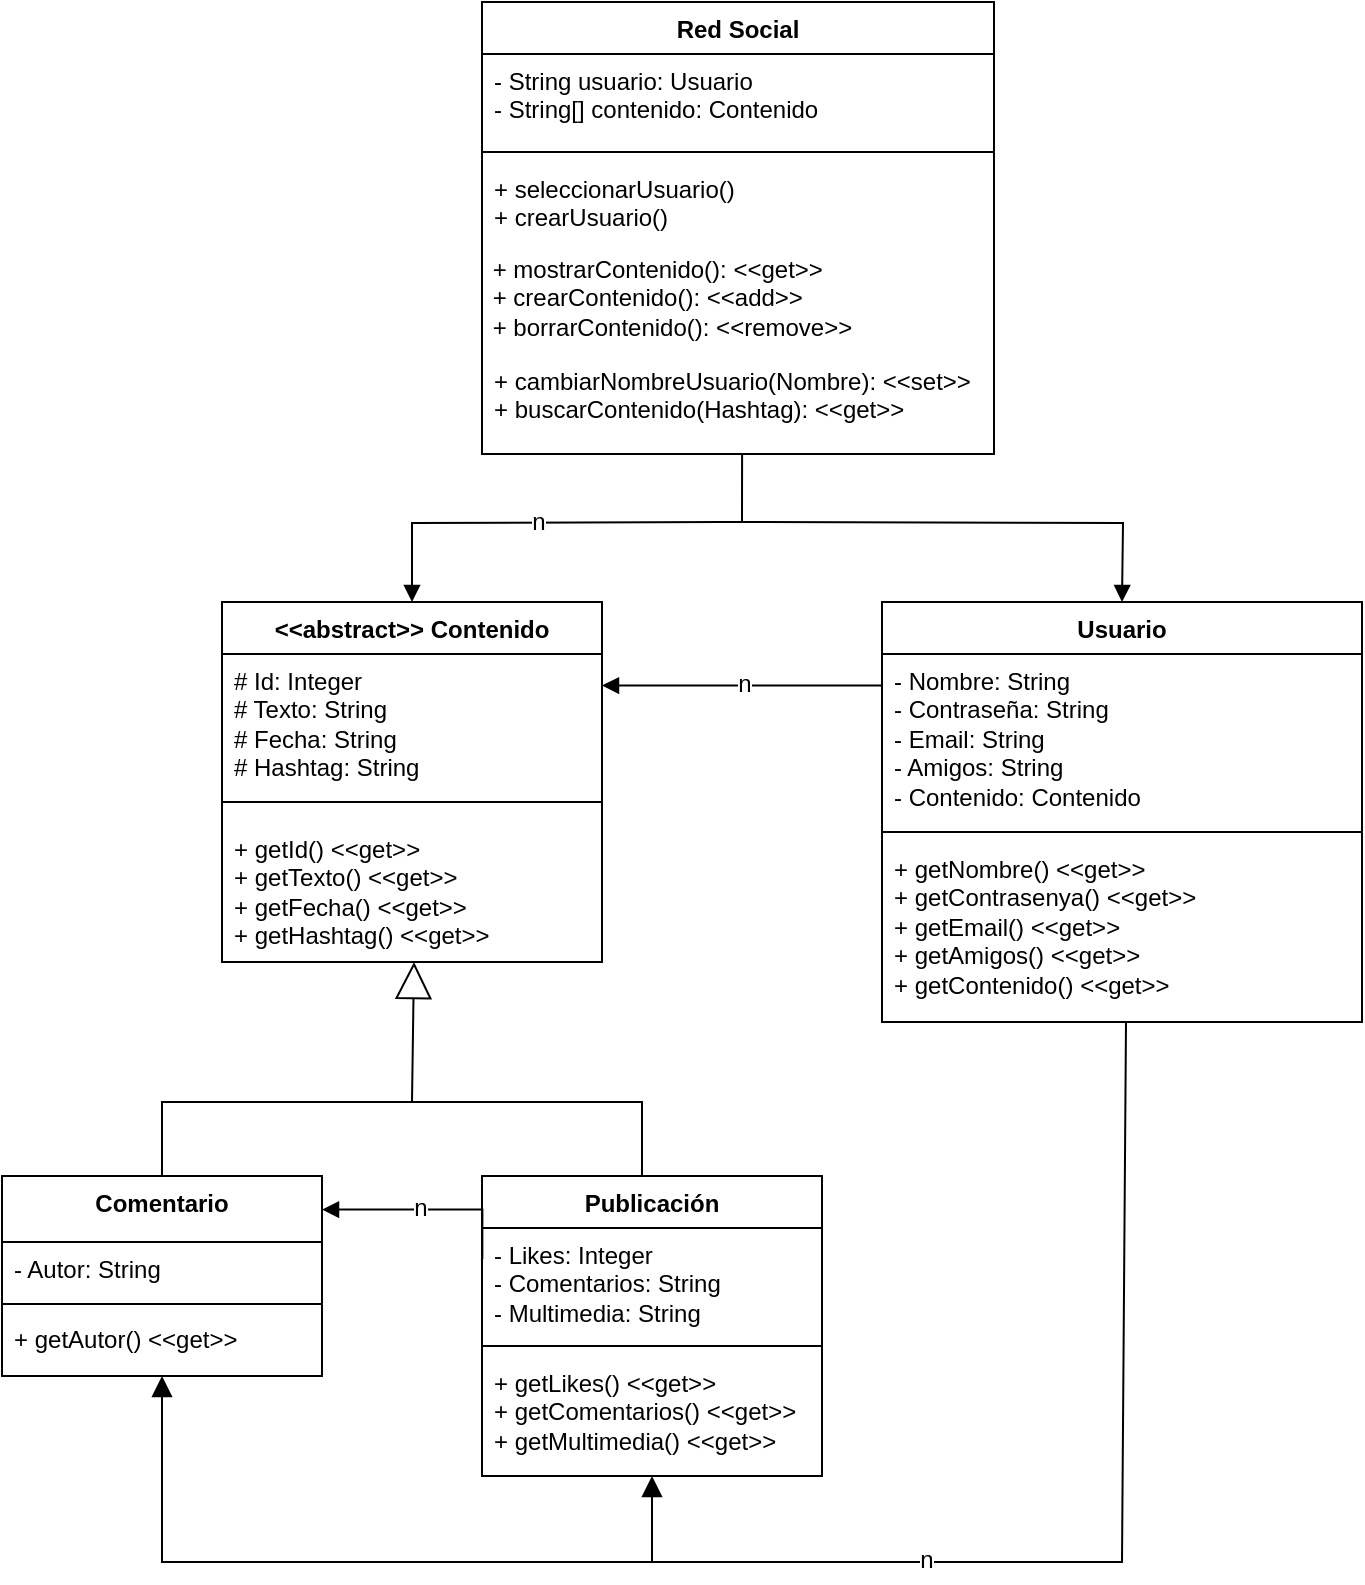 <mxfile version="26.0.16">
  <diagram id="C5RBs43oDa-KdzZeNtuy" name="Page-1">
    <mxGraphModel dx="1050" dy="669" grid="1" gridSize="10" guides="1" tooltips="1" connect="1" arrows="1" fold="1" page="1" pageScale="1" pageWidth="827" pageHeight="1169" math="0" shadow="0">
      <root>
        <mxCell id="WIyWlLk6GJQsqaUBKTNV-0" />
        <mxCell id="WIyWlLk6GJQsqaUBKTNV-1" parent="WIyWlLk6GJQsqaUBKTNV-0" />
        <mxCell id="s699RsXedqeOyzz-GIu1-4" value="&lt;div&gt;&amp;lt;&amp;lt;abstract&amp;gt;&amp;gt; Contenido&lt;/div&gt;&lt;div&gt;&lt;br&gt;&lt;/div&gt;" style="swimlane;fontStyle=1;align=center;verticalAlign=top;childLayout=stackLayout;horizontal=1;startSize=26;horizontalStack=0;resizeParent=1;resizeParentMax=0;resizeLast=0;collapsible=1;marginBottom=0;whiteSpace=wrap;html=1;" parent="WIyWlLk6GJQsqaUBKTNV-1" vertex="1">
          <mxGeometry x="184" y="550" width="190" height="180" as="geometry" />
        </mxCell>
        <mxCell id="s699RsXedqeOyzz-GIu1-5" value="&lt;div&gt;# Id: Integer&lt;/div&gt;&lt;div&gt;# Texto: String&lt;/div&gt;&lt;div&gt;# Fecha: String&lt;/div&gt;&lt;div&gt;# Hashtag: String&lt;/div&gt;" style="text;strokeColor=none;fillColor=none;align=left;verticalAlign=top;spacingLeft=4;spacingRight=4;overflow=hidden;rotatable=0;points=[[0,0.5],[1,0.5]];portConstraint=eastwest;whiteSpace=wrap;html=1;" parent="s699RsXedqeOyzz-GIu1-4" vertex="1">
          <mxGeometry y="26" width="190" height="64" as="geometry" />
        </mxCell>
        <mxCell id="s699RsXedqeOyzz-GIu1-6" value="" style="line;strokeWidth=1;fillColor=none;align=left;verticalAlign=middle;spacingTop=-1;spacingLeft=3;spacingRight=3;rotatable=0;labelPosition=right;points=[];portConstraint=eastwest;strokeColor=inherit;" parent="s699RsXedqeOyzz-GIu1-4" vertex="1">
          <mxGeometry y="90" width="190" height="20" as="geometry" />
        </mxCell>
        <mxCell id="Cxm5ppYN92WuK2ij73qq-3" value="&lt;div&gt;+ getId()&amp;nbsp;&lt;span style=&quot;background-color: transparent; color: light-dark(rgb(0, 0, 0), rgb(255, 255, 255));&quot;&gt;&amp;lt;&amp;lt;get&amp;gt;&amp;gt;&lt;/span&gt;&lt;/div&gt;&lt;div&gt;+ getTexto()&amp;nbsp;&lt;span style=&quot;background-color: transparent; color: light-dark(rgb(0, 0, 0), rgb(255, 255, 255));&quot;&gt;&amp;lt;&amp;lt;get&amp;gt;&amp;gt;&lt;/span&gt;&lt;/div&gt;&lt;div&gt;+ getFecha()&amp;nbsp;&lt;span style=&quot;background-color: transparent; color: light-dark(rgb(0, 0, 0), rgb(255, 255, 255));&quot;&gt;&amp;lt;&amp;lt;get&amp;gt;&amp;gt;&lt;/span&gt;&lt;/div&gt;&lt;div&gt;+ getHashtag()&amp;nbsp;&lt;span style=&quot;background-color: transparent; color: light-dark(rgb(0, 0, 0), rgb(255, 255, 255));&quot;&gt;&amp;lt;&amp;lt;get&amp;gt;&amp;gt;&lt;/span&gt;&lt;/div&gt;" style="text;strokeColor=none;fillColor=none;align=left;verticalAlign=top;spacingLeft=4;spacingRight=4;overflow=hidden;rotatable=0;points=[[0,0.5],[1,0.5]];portConstraint=eastwest;whiteSpace=wrap;html=1;" parent="s699RsXedqeOyzz-GIu1-4" vertex="1">
          <mxGeometry y="110" width="190" height="70" as="geometry" />
        </mxCell>
        <mxCell id="s699RsXedqeOyzz-GIu1-16" value="Red Social" style="swimlane;fontStyle=1;align=center;verticalAlign=top;childLayout=stackLayout;horizontal=1;startSize=26;horizontalStack=0;resizeParent=1;resizeParentMax=0;resizeLast=0;collapsible=1;marginBottom=0;whiteSpace=wrap;html=1;" parent="WIyWlLk6GJQsqaUBKTNV-1" vertex="1">
          <mxGeometry x="314" y="250" width="256" height="226" as="geometry" />
        </mxCell>
        <mxCell id="af9l-pu9QudP8D1R88N5-17" value="&lt;div&gt;- String usuario: Usuario&lt;/div&gt;&lt;div&gt;- String[] contenido: Contenido&lt;/div&gt;" style="text;align=left;verticalAlign=top;spacingLeft=4;spacingRight=4;overflow=hidden;rotatable=0;points=[[0,0.5],[1,0.5]];portConstraint=eastwest;whiteSpace=wrap;html=1;" parent="s699RsXedqeOyzz-GIu1-16" vertex="1">
          <mxGeometry y="26" width="256" height="44" as="geometry" />
        </mxCell>
        <mxCell id="s699RsXedqeOyzz-GIu1-18" value="" style="line;strokeWidth=1;fillColor=none;align=left;verticalAlign=middle;spacingTop=-1;spacingLeft=3;spacingRight=3;rotatable=0;labelPosition=right;points=[];portConstraint=eastwest;strokeColor=inherit;" parent="s699RsXedqeOyzz-GIu1-16" vertex="1">
          <mxGeometry y="70" width="256" height="10" as="geometry" />
        </mxCell>
        <mxCell id="s699RsXedqeOyzz-GIu1-69" value="&lt;div&gt;+ seleccionarUsuario()&lt;/div&gt;&lt;div&gt;+ crearUsuario()&lt;/div&gt;" style="text;align=left;verticalAlign=top;spacingLeft=4;spacingRight=4;overflow=hidden;rotatable=0;points=[[0,0.5],[1,0.5]];portConstraint=eastwest;whiteSpace=wrap;html=1;" parent="s699RsXedqeOyzz-GIu1-16" vertex="1">
          <mxGeometry y="80" width="256" height="40" as="geometry" />
        </mxCell>
        <mxCell id="af9l-pu9QudP8D1R88N5-0" value=" + mostrarContenido(): &lt;&lt;get&gt;&gt;&#xa; + crearContenido(): &lt;&lt;add&gt;&gt;&#xa; + borrarContenido(): &lt;&lt;remove&gt;&gt;" style="text;whiteSpace=wrap;fillColor=none;fontColor=default;" parent="s699RsXedqeOyzz-GIu1-16" vertex="1">
          <mxGeometry y="120" width="256" height="56" as="geometry" />
        </mxCell>
        <mxCell id="s699RsXedqeOyzz-GIu1-60" value="&lt;div&gt;&lt;span style=&quot;background-color: transparent; color: light-dark(rgb(0, 0, 0), rgb(255, 255, 255));&quot;&gt;+ cambiarNombreUsuario(Nombre): &amp;lt;&amp;lt;set&amp;gt;&amp;gt;&lt;/span&gt;&lt;/div&gt;&lt;div&gt;+ buscarContenido(Hashtag): &amp;lt;&amp;lt;get&amp;gt;&amp;gt;&lt;/div&gt;" style="text;align=left;verticalAlign=top;spacingLeft=4;spacingRight=4;overflow=hidden;rotatable=0;points=[[0,0.5],[1,0.5]];portConstraint=eastwest;whiteSpace=wrap;html=1;" parent="s699RsXedqeOyzz-GIu1-16" vertex="1">
          <mxGeometry y="176" width="256" height="50" as="geometry" />
        </mxCell>
        <mxCell id="s699RsXedqeOyzz-GIu1-21" value="Usuario" style="swimlane;fontStyle=1;align=center;verticalAlign=top;childLayout=stackLayout;horizontal=1;startSize=26;horizontalStack=0;resizeParent=1;resizeParentMax=0;resizeLast=0;collapsible=1;marginBottom=0;whiteSpace=wrap;html=1;" parent="WIyWlLk6GJQsqaUBKTNV-1" vertex="1">
          <mxGeometry x="514" y="550" width="240" height="210" as="geometry" />
        </mxCell>
        <mxCell id="s699RsXedqeOyzz-GIu1-75" value="&lt;div&gt;- Nombre: String&lt;/div&gt;&lt;div&gt;- Contraseña: String&lt;/div&gt;&lt;div&gt;- Email: String&lt;/div&gt;&lt;div&gt;- Amigos: String&lt;/div&gt;&lt;div&gt;- Contenido: Contenido&lt;/div&gt;&lt;div&gt;&lt;br&gt;&lt;/div&gt;" style="text;strokeColor=none;fillColor=none;align=left;verticalAlign=top;spacingLeft=4;spacingRight=4;overflow=hidden;rotatable=0;points=[[0,0.5],[1,0.5]];portConstraint=eastwest;whiteSpace=wrap;html=1;" parent="s699RsXedqeOyzz-GIu1-21" vertex="1">
          <mxGeometry y="26" width="240" height="84" as="geometry" />
        </mxCell>
        <mxCell id="s699RsXedqeOyzz-GIu1-23" value="" style="line;strokeWidth=1;fillColor=none;align=left;verticalAlign=middle;spacingTop=-1;spacingLeft=3;spacingRight=3;rotatable=0;labelPosition=right;points=[];portConstraint=eastwest;strokeColor=inherit;" parent="s699RsXedqeOyzz-GIu1-21" vertex="1">
          <mxGeometry y="110" width="240" height="10" as="geometry" />
        </mxCell>
        <mxCell id="Cxm5ppYN92WuK2ij73qq-4" value="&lt;div&gt;+ getNombre()&amp;nbsp;&lt;span style=&quot;background-color: transparent; color: light-dark(rgb(0, 0, 0), rgb(255, 255, 255));&quot;&gt;&amp;lt;&amp;lt;get&amp;gt;&amp;gt;&lt;/span&gt;&lt;/div&gt;&lt;div&gt;+ getContrasenya()&amp;nbsp;&lt;span style=&quot;background-color: transparent; color: light-dark(rgb(0, 0, 0), rgb(255, 255, 255));&quot;&gt;&amp;lt;&amp;lt;get&amp;gt;&amp;gt;&lt;/span&gt;&lt;/div&gt;&lt;div&gt;+ getEmail()&amp;nbsp;&lt;span style=&quot;background-color: transparent; color: light-dark(rgb(0, 0, 0), rgb(255, 255, 255));&quot;&gt;&amp;lt;&amp;lt;get&amp;gt;&amp;gt;&lt;/span&gt;&lt;/div&gt;&lt;div&gt;+ getAmigos()&amp;nbsp;&lt;span style=&quot;background-color: transparent; color: light-dark(rgb(0, 0, 0), rgb(255, 255, 255));&quot;&gt;&amp;lt;&amp;lt;get&amp;gt;&amp;gt;&lt;/span&gt;&lt;/div&gt;&lt;div&gt;+ getContenido()&amp;nbsp;&lt;span style=&quot;background-color: transparent; color: light-dark(rgb(0, 0, 0), rgb(255, 255, 255));&quot;&gt;&amp;lt;&amp;lt;get&amp;gt;&amp;gt;&lt;/span&gt;&lt;/div&gt;" style="text;strokeColor=none;fillColor=none;align=left;verticalAlign=top;spacingLeft=4;spacingRight=4;overflow=hidden;rotatable=0;points=[[0,0.5],[1,0.5]];portConstraint=eastwest;whiteSpace=wrap;html=1;" parent="s699RsXedqeOyzz-GIu1-21" vertex="1">
          <mxGeometry y="120" width="240" height="90" as="geometry" />
        </mxCell>
        <mxCell id="s699RsXedqeOyzz-GIu1-24" value="" style="endArrow=none;html=1;edgeStyle=orthogonalEdgeStyle;rounded=0;" parent="WIyWlLk6GJQsqaUBKTNV-1" target="s699RsXedqeOyzz-GIu1-42" edge="1">
          <mxGeometry relative="1" as="geometry">
            <mxPoint x="274" y="800" as="sourcePoint" />
            <mxPoint x="394" y="840" as="targetPoint" />
            <Array as="points">
              <mxPoint x="394" y="800" />
            </Array>
          </mxGeometry>
        </mxCell>
        <mxCell id="s699RsXedqeOyzz-GIu1-27" value="" style="endArrow=none;html=1;edgeStyle=orthogonalEdgeStyle;rounded=0;exitX=0.5;exitY=0;exitDx=0;exitDy=0;" parent="WIyWlLk6GJQsqaUBKTNV-1" source="s699RsXedqeOyzz-GIu1-39" edge="1">
          <mxGeometry relative="1" as="geometry">
            <mxPoint x="154" y="800" as="sourcePoint" />
            <mxPoint x="274" y="800" as="targetPoint" />
            <Array as="points">
              <mxPoint x="154" y="800" />
              <mxPoint x="274" y="800" />
            </Array>
          </mxGeometry>
        </mxCell>
        <mxCell id="s699RsXedqeOyzz-GIu1-34" value="" style="endArrow=block;endFill=1;html=1;edgeStyle=orthogonalEdgeStyle;align=left;verticalAlign=top;rounded=0;entryX=0.5;entryY=0;entryDx=0;entryDy=0;" parent="WIyWlLk6GJQsqaUBKTNV-1" edge="1">
          <mxGeometry x="-1" y="-64" relative="1" as="geometry">
            <mxPoint x="434" y="510" as="sourcePoint" />
            <mxPoint x="634" y="550" as="targetPoint" />
            <mxPoint x="-40" y="-14" as="offset" />
          </mxGeometry>
        </mxCell>
        <mxCell id="s699RsXedqeOyzz-GIu1-36" value="" style="endArrow=block;endFill=1;html=1;edgeStyle=orthogonalEdgeStyle;align=left;verticalAlign=top;rounded=0;" parent="WIyWlLk6GJQsqaUBKTNV-1" target="s699RsXedqeOyzz-GIu1-4" edge="1">
          <mxGeometry x="-1" y="80" relative="1" as="geometry">
            <mxPoint x="434" y="510" as="sourcePoint" />
            <mxPoint x="564" y="520" as="targetPoint" />
            <mxPoint x="80" y="-80" as="offset" />
          </mxGeometry>
        </mxCell>
        <mxCell id="af9l-pu9QudP8D1R88N5-12" value="n" style="edgeLabel;html=1;align=center;verticalAlign=middle;resizable=0;points=[];fontSize=12;" parent="s699RsXedqeOyzz-GIu1-36" vertex="1" connectable="0">
          <mxGeometry x="-0.049" y="-1" relative="1" as="geometry">
            <mxPoint as="offset" />
          </mxGeometry>
        </mxCell>
        <mxCell id="s699RsXedqeOyzz-GIu1-39" value="Comentario" style="swimlane;fontStyle=1;align=center;verticalAlign=top;childLayout=stackLayout;horizontal=1;startSize=33;horizontalStack=0;resizeParent=1;resizeParentMax=0;resizeLast=0;collapsible=1;marginBottom=0;whiteSpace=wrap;html=1;" parent="WIyWlLk6GJQsqaUBKTNV-1" vertex="1">
          <mxGeometry x="74" y="837" width="160" height="100" as="geometry" />
        </mxCell>
        <mxCell id="12EFkG_3rl6QTJ-l8d9U-1" value="- Autor: String" style="text;strokeColor=none;fillColor=none;align=left;verticalAlign=top;spacingLeft=4;spacingRight=4;overflow=hidden;rotatable=0;points=[[0,0.5],[1,0.5]];portConstraint=eastwest;whiteSpace=wrap;html=1;" parent="s699RsXedqeOyzz-GIu1-39" vertex="1">
          <mxGeometry y="33" width="160" height="27" as="geometry" />
        </mxCell>
        <mxCell id="s699RsXedqeOyzz-GIu1-41" value="" style="line;strokeWidth=1;fillColor=none;align=left;verticalAlign=middle;spacingTop=-1;spacingLeft=3;spacingRight=3;rotatable=0;labelPosition=right;points=[];portConstraint=eastwest;strokeColor=inherit;" parent="s699RsXedqeOyzz-GIu1-39" vertex="1">
          <mxGeometry y="60" width="160" height="8" as="geometry" />
        </mxCell>
        <mxCell id="Cxm5ppYN92WuK2ij73qq-2" value="&lt;div&gt;+ getAutor()&amp;nbsp;&lt;span style=&quot;background-color: transparent; color: light-dark(rgb(0, 0, 0), rgb(255, 255, 255));&quot;&gt;&amp;lt;&amp;lt;get&amp;gt;&amp;gt;&lt;/span&gt;&lt;/div&gt;" style="text;strokeColor=none;fillColor=none;align=left;verticalAlign=top;spacingLeft=4;spacingRight=4;overflow=hidden;rotatable=0;points=[[0,0.5],[1,0.5]];portConstraint=eastwest;whiteSpace=wrap;html=1;" parent="s699RsXedqeOyzz-GIu1-39" vertex="1">
          <mxGeometry y="68" width="160" height="32" as="geometry" />
        </mxCell>
        <mxCell id="s699RsXedqeOyzz-GIu1-42" value="Publicación" style="swimlane;fontStyle=1;align=center;verticalAlign=top;childLayout=stackLayout;horizontal=1;startSize=26;horizontalStack=0;resizeParent=1;resizeParentMax=0;resizeLast=0;collapsible=1;marginBottom=0;whiteSpace=wrap;html=1;" parent="WIyWlLk6GJQsqaUBKTNV-1" vertex="1">
          <mxGeometry x="314" y="837" width="170" height="150" as="geometry" />
        </mxCell>
        <mxCell id="s699RsXedqeOyzz-GIu1-43" value="&lt;div&gt;&lt;span style=&quot;background-color: transparent; color: light-dark(rgb(0, 0, 0), rgb(255, 255, 255));&quot;&gt;- Likes: Integer&lt;/span&gt;&lt;/div&gt;&lt;div&gt;&lt;span style=&quot;background-color: transparent; color: light-dark(rgb(0, 0, 0), rgb(255, 255, 255));&quot;&gt;- Comentarios: String&amp;nbsp;&lt;/span&gt;&lt;/div&gt;&lt;div&gt;&lt;span style=&quot;background-color: transparent; color: light-dark(rgb(0, 0, 0), rgb(255, 255, 255));&quot;&gt;- Multimedia: String&lt;/span&gt;&lt;/div&gt;" style="text;strokeColor=none;fillColor=none;align=left;verticalAlign=top;spacingLeft=4;spacingRight=4;overflow=hidden;rotatable=0;points=[[0,0.5],[1,0.5]];portConstraint=eastwest;whiteSpace=wrap;html=1;" parent="s699RsXedqeOyzz-GIu1-42" vertex="1">
          <mxGeometry y="26" width="170" height="54" as="geometry" />
        </mxCell>
        <mxCell id="s699RsXedqeOyzz-GIu1-44" value="" style="line;strokeWidth=1;fillColor=none;align=left;verticalAlign=middle;spacingTop=-1;spacingLeft=3;spacingRight=3;rotatable=0;labelPosition=right;points=[];portConstraint=eastwest;strokeColor=inherit;" parent="s699RsXedqeOyzz-GIu1-42" vertex="1">
          <mxGeometry y="80" width="170" height="10" as="geometry" />
        </mxCell>
        <mxCell id="Cxm5ppYN92WuK2ij73qq-1" value="+ getLikes() &amp;lt;&amp;lt;get&amp;gt;&amp;gt;&lt;div&gt;+ getComentarios()&amp;nbsp;&lt;span style=&quot;background-color: transparent; color: light-dark(rgb(0, 0, 0), rgb(255, 255, 255));&quot;&gt;&amp;lt;&amp;lt;get&amp;gt;&amp;gt;&lt;/span&gt;&lt;/div&gt;&lt;div&gt;+ getMultimedia()&amp;nbsp;&lt;span style=&quot;background-color: transparent; color: light-dark(rgb(0, 0, 0), rgb(255, 255, 255));&quot;&gt;&amp;lt;&amp;lt;get&amp;gt;&amp;gt;&lt;/span&gt;&lt;/div&gt;" style="text;strokeColor=none;fillColor=none;align=left;verticalAlign=top;spacingLeft=4;spacingRight=4;overflow=hidden;rotatable=0;points=[[0,0.5],[1,0.5]];portConstraint=eastwest;whiteSpace=wrap;html=1;" parent="s699RsXedqeOyzz-GIu1-42" vertex="1">
          <mxGeometry y="90" width="170" height="60" as="geometry" />
        </mxCell>
        <mxCell id="s699RsXedqeOyzz-GIu1-85" value="" style="endArrow=block;endFill=1;html=1;edgeStyle=orthogonalEdgeStyle;align=left;verticalAlign=top;rounded=0;exitX=0.001;exitY=0.277;exitDx=0;exitDy=0;entryX=1;entryY=0.5;entryDx=0;entryDy=0;exitPerimeter=0;" parent="WIyWlLk6GJQsqaUBKTNV-1" source="s699RsXedqeOyzz-GIu1-42" edge="1">
          <mxGeometry x="-1" relative="1" as="geometry">
            <mxPoint x="314" y="854.25" as="sourcePoint" />
            <mxPoint x="234" y="853.75" as="targetPoint" />
            <Array as="points">
              <mxPoint x="234" y="854" />
            </Array>
          </mxGeometry>
        </mxCell>
        <mxCell id="12EFkG_3rl6QTJ-l8d9U-0" value="n" style="edgeLabel;html=1;align=center;verticalAlign=middle;resizable=0;points=[];fontSize=12;" parent="s699RsXedqeOyzz-GIu1-85" vertex="1" connectable="0">
          <mxGeometry x="-0.145" y="-1" relative="1" as="geometry">
            <mxPoint x="-11" as="offset" />
          </mxGeometry>
        </mxCell>
        <mxCell id="12EFkG_3rl6QTJ-l8d9U-2" value="" style="endArrow=block;endSize=16;endFill=0;html=1;rounded=0;fontSize=12;curved=1;" parent="WIyWlLk6GJQsqaUBKTNV-1" edge="1">
          <mxGeometry width="160" relative="1" as="geometry">
            <mxPoint x="279" y="800" as="sourcePoint" />
            <mxPoint x="280" y="730" as="targetPoint" />
          </mxGeometry>
        </mxCell>
        <mxCell id="af9l-pu9QudP8D1R88N5-6" value="" style="html=1;verticalAlign=bottom;endArrow=block;curved=0;rounded=0;fontSize=12;startSize=8;endSize=8;entryX=0.5;entryY=1;entryDx=0;entryDy=0;" parent="WIyWlLk6GJQsqaUBKTNV-1" target="s699RsXedqeOyzz-GIu1-42" edge="1">
          <mxGeometry width="80" relative="1" as="geometry">
            <mxPoint x="636" y="760" as="sourcePoint" />
            <mxPoint x="404" y="980" as="targetPoint" />
            <Array as="points">
              <mxPoint x="634" y="1030" />
              <mxPoint x="399" y="1030" />
            </Array>
          </mxGeometry>
        </mxCell>
        <mxCell id="af9l-pu9QudP8D1R88N5-11" value="n" style="edgeLabel;html=1;align=center;verticalAlign=middle;resizable=0;points=[];fontSize=12;" parent="af9l-pu9QudP8D1R88N5-6" vertex="1" connectable="0">
          <mxGeometry x="0.344" y="-1" relative="1" as="geometry">
            <mxPoint as="offset" />
          </mxGeometry>
        </mxCell>
        <mxCell id="af9l-pu9QudP8D1R88N5-8" value="" style="html=1;verticalAlign=bottom;endArrow=block;curved=0;rounded=0;fontSize=12;startSize=8;endSize=8;" parent="WIyWlLk6GJQsqaUBKTNV-1" edge="1">
          <mxGeometry width="80" relative="1" as="geometry">
            <mxPoint x="410" y="1030" as="sourcePoint" />
            <mxPoint x="154" y="937" as="targetPoint" />
            <Array as="points">
              <mxPoint x="154" y="1030" />
            </Array>
          </mxGeometry>
        </mxCell>
        <mxCell id="af9l-pu9QudP8D1R88N5-15" value="" style="endArrow=block;endFill=1;html=1;edgeStyle=orthogonalEdgeStyle;align=left;verticalAlign=top;rounded=0;" parent="WIyWlLk6GJQsqaUBKTNV-1" edge="1">
          <mxGeometry x="-1" relative="1" as="geometry">
            <mxPoint x="514" y="590" as="sourcePoint" />
            <mxPoint x="374" y="591.75" as="targetPoint" />
            <Array as="points">
              <mxPoint x="514" y="591.75" />
            </Array>
          </mxGeometry>
        </mxCell>
        <mxCell id="af9l-pu9QudP8D1R88N5-16" value="n" style="edgeLabel;html=1;align=center;verticalAlign=middle;resizable=0;points=[];fontSize=12;" parent="af9l-pu9QudP8D1R88N5-15" vertex="1" connectable="0">
          <mxGeometry x="-0.145" y="-1" relative="1" as="geometry">
            <mxPoint x="-11" as="offset" />
          </mxGeometry>
        </mxCell>
        <mxCell id="af9l-pu9QudP8D1R88N5-27" value="" style="endArrow=none;html=1;edgeStyle=orthogonalEdgeStyle;rounded=0;fontSize=12;startSize=8;endSize=8;curved=0;strokeColor=default;exitX=0.508;exitY=0.999;exitDx=0;exitDy=0;exitPerimeter=0;" parent="WIyWlLk6GJQsqaUBKTNV-1" source="s699RsXedqeOyzz-GIu1-60" edge="1">
          <mxGeometry relative="1" as="geometry">
            <mxPoint x="330" y="650" as="sourcePoint" />
            <mxPoint x="443" y="510" as="targetPoint" />
            <Array as="points">
              <mxPoint x="444" y="510" />
            </Array>
          </mxGeometry>
        </mxCell>
      </root>
    </mxGraphModel>
  </diagram>
</mxfile>
